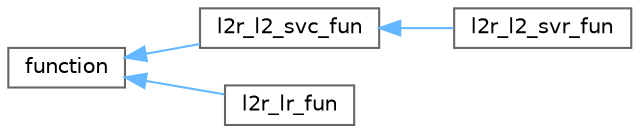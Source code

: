 digraph "Graphical Class Hierarchy"
{
 // LATEX_PDF_SIZE
  bgcolor="transparent";
  edge [fontname=Helvetica,fontsize=10,labelfontname=Helvetica,labelfontsize=10];
  node [fontname=Helvetica,fontsize=10,shape=box,height=0.2,width=0.4];
  rankdir="LR";
  Node0 [id="Node000000",label="function",height=0.2,width=0.4,color="grey40", fillcolor="white", style="filled",URL="$d6/d8f/classfunction.html",tooltip=" "];
  Node0 -> Node1 [id="edge3460_Node000000_Node000001",dir="back",color="steelblue1",style="solid",tooltip=" "];
  Node1 [id="Node000001",label="l2r_l2_svc_fun",height=0.2,width=0.4,color="grey40", fillcolor="white", style="filled",URL="$db/d03/classl2r__l2__svc__fun.html",tooltip=" "];
  Node1 -> Node2 [id="edge3461_Node000001_Node000002",dir="back",color="steelblue1",style="solid",tooltip=" "];
  Node2 [id="Node000002",label="l2r_l2_svr_fun",height=0.2,width=0.4,color="grey40", fillcolor="white", style="filled",URL="$d0/dfe/classl2r__l2__svr__fun.html",tooltip=" "];
  Node0 -> Node3 [id="edge3462_Node000000_Node000003",dir="back",color="steelblue1",style="solid",tooltip=" "];
  Node3 [id="Node000003",label="l2r_lr_fun",height=0.2,width=0.4,color="grey40", fillcolor="white", style="filled",URL="$d4/d95/classl2r__lr__fun.html",tooltip=" "];
}

